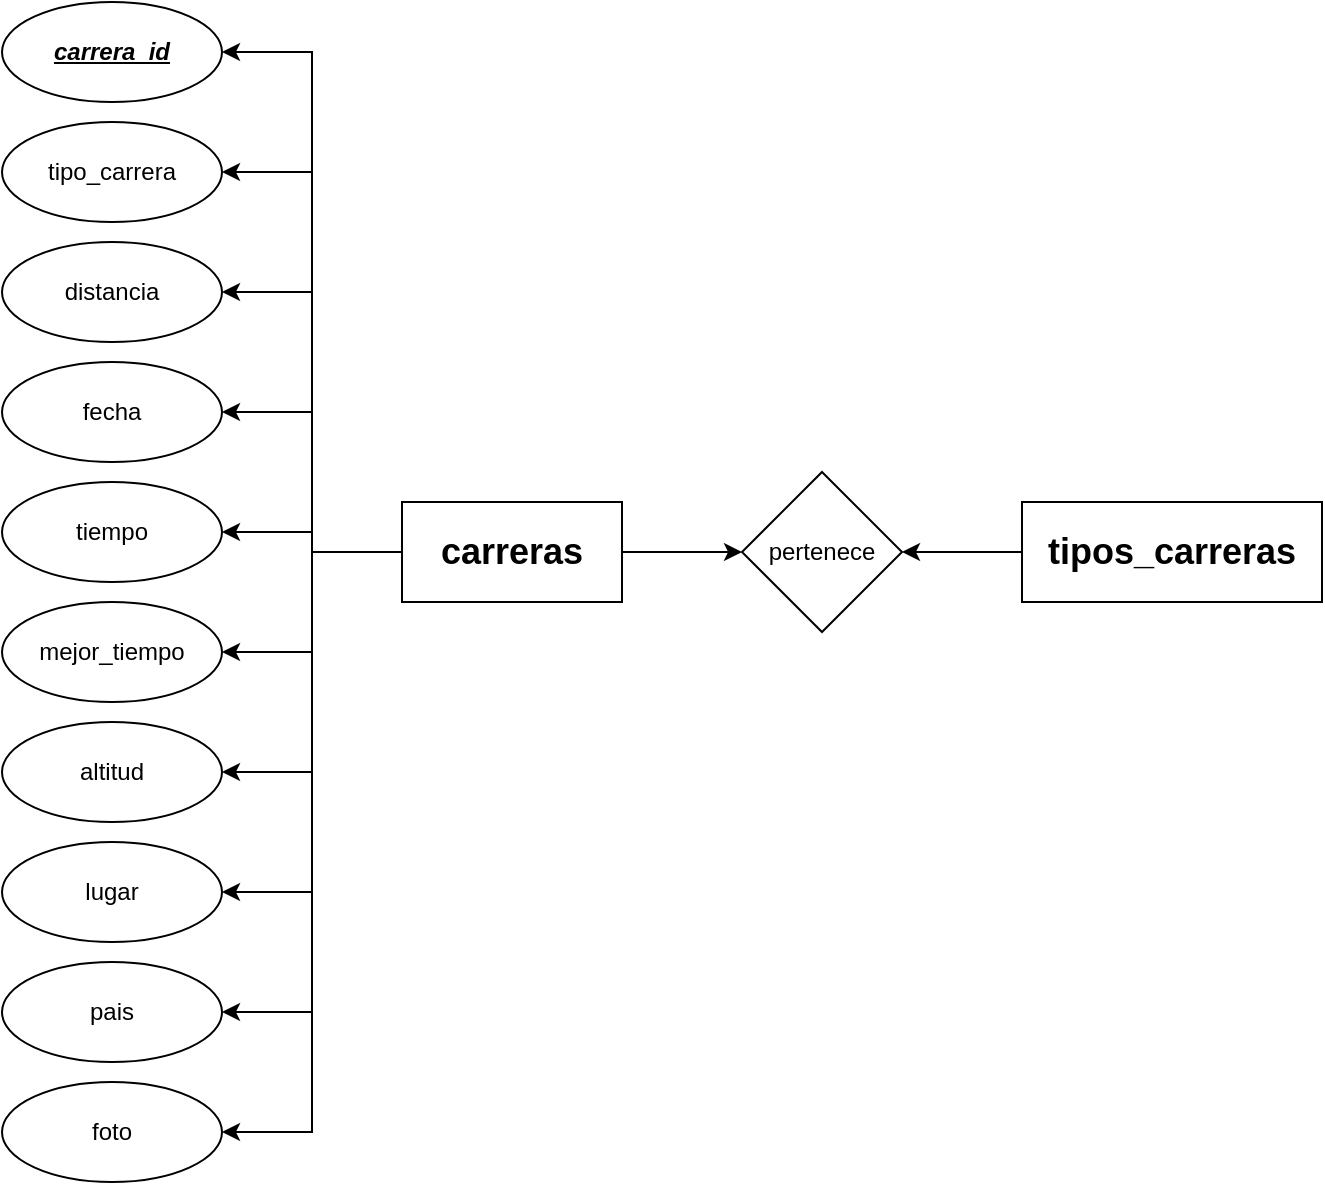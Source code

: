 <mxfile version="25.0.3">
  <diagram name="Página-1" id="q78ti-cyeS7mAO9AlYpq">
    <mxGraphModel dx="1647" dy="890" grid="1" gridSize="10" guides="1" tooltips="1" connect="1" arrows="1" fold="1" page="1" pageScale="1" pageWidth="827" pageHeight="1169" math="0" shadow="0">
      <root>
        <mxCell id="0" />
        <mxCell id="1" parent="0" />
        <mxCell id="hmxcP7MvceyvJAKSfmU0-37" style="edgeStyle=orthogonalEdgeStyle;rounded=0;orthogonalLoop=1;jettySize=auto;html=1;entryX=1;entryY=0.5;entryDx=0;entryDy=0;" edge="1" parent="1" source="hmxcP7MvceyvJAKSfmU0-5" target="hmxcP7MvceyvJAKSfmU0-14">
          <mxGeometry relative="1" as="geometry" />
        </mxCell>
        <mxCell id="hmxcP7MvceyvJAKSfmU0-38" style="edgeStyle=orthogonalEdgeStyle;rounded=0;orthogonalLoop=1;jettySize=auto;html=1;entryX=1;entryY=0.5;entryDx=0;entryDy=0;" edge="1" parent="1" source="hmxcP7MvceyvJAKSfmU0-5" target="hmxcP7MvceyvJAKSfmU0-28">
          <mxGeometry relative="1" as="geometry" />
        </mxCell>
        <mxCell id="hmxcP7MvceyvJAKSfmU0-39" style="edgeStyle=orthogonalEdgeStyle;rounded=0;orthogonalLoop=1;jettySize=auto;html=1;entryX=1;entryY=0.5;entryDx=0;entryDy=0;" edge="1" parent="1" source="hmxcP7MvceyvJAKSfmU0-5" target="hmxcP7MvceyvJAKSfmU0-29">
          <mxGeometry relative="1" as="geometry" />
        </mxCell>
        <mxCell id="hmxcP7MvceyvJAKSfmU0-41" style="edgeStyle=orthogonalEdgeStyle;rounded=0;orthogonalLoop=1;jettySize=auto;html=1;entryX=1;entryY=0.5;entryDx=0;entryDy=0;" edge="1" parent="1" source="hmxcP7MvceyvJAKSfmU0-5" target="hmxcP7MvceyvJAKSfmU0-30">
          <mxGeometry relative="1" as="geometry" />
        </mxCell>
        <mxCell id="hmxcP7MvceyvJAKSfmU0-42" style="edgeStyle=orthogonalEdgeStyle;rounded=0;orthogonalLoop=1;jettySize=auto;html=1;entryX=1;entryY=0.5;entryDx=0;entryDy=0;" edge="1" parent="1" source="hmxcP7MvceyvJAKSfmU0-5" target="hmxcP7MvceyvJAKSfmU0-31">
          <mxGeometry relative="1" as="geometry" />
        </mxCell>
        <mxCell id="hmxcP7MvceyvJAKSfmU0-43" style="edgeStyle=orthogonalEdgeStyle;rounded=0;orthogonalLoop=1;jettySize=auto;html=1;entryX=1;entryY=0.5;entryDx=0;entryDy=0;" edge="1" parent="1" source="hmxcP7MvceyvJAKSfmU0-5" target="hmxcP7MvceyvJAKSfmU0-32">
          <mxGeometry relative="1" as="geometry" />
        </mxCell>
        <mxCell id="hmxcP7MvceyvJAKSfmU0-44" style="edgeStyle=orthogonalEdgeStyle;rounded=0;orthogonalLoop=1;jettySize=auto;html=1;entryX=1;entryY=0.5;entryDx=0;entryDy=0;" edge="1" parent="1" source="hmxcP7MvceyvJAKSfmU0-5" target="hmxcP7MvceyvJAKSfmU0-33">
          <mxGeometry relative="1" as="geometry" />
        </mxCell>
        <mxCell id="hmxcP7MvceyvJAKSfmU0-45" style="edgeStyle=orthogonalEdgeStyle;rounded=0;orthogonalLoop=1;jettySize=auto;html=1;entryX=1;entryY=0.5;entryDx=0;entryDy=0;" edge="1" parent="1" source="hmxcP7MvceyvJAKSfmU0-5" target="hmxcP7MvceyvJAKSfmU0-34">
          <mxGeometry relative="1" as="geometry" />
        </mxCell>
        <mxCell id="hmxcP7MvceyvJAKSfmU0-46" style="edgeStyle=orthogonalEdgeStyle;rounded=0;orthogonalLoop=1;jettySize=auto;html=1;entryX=1;entryY=0.5;entryDx=0;entryDy=0;" edge="1" parent="1" source="hmxcP7MvceyvJAKSfmU0-5" target="hmxcP7MvceyvJAKSfmU0-35">
          <mxGeometry relative="1" as="geometry" />
        </mxCell>
        <mxCell id="hmxcP7MvceyvJAKSfmU0-47" style="edgeStyle=orthogonalEdgeStyle;rounded=0;orthogonalLoop=1;jettySize=auto;html=1;entryX=1;entryY=0.5;entryDx=0;entryDy=0;" edge="1" parent="1" source="hmxcP7MvceyvJAKSfmU0-5" target="hmxcP7MvceyvJAKSfmU0-36">
          <mxGeometry relative="1" as="geometry" />
        </mxCell>
        <mxCell id="hmxcP7MvceyvJAKSfmU0-51" style="edgeStyle=orthogonalEdgeStyle;rounded=0;orthogonalLoop=1;jettySize=auto;html=1;entryX=0;entryY=0.5;entryDx=0;entryDy=0;" edge="1" parent="1" source="hmxcP7MvceyvJAKSfmU0-5" target="hmxcP7MvceyvJAKSfmU0-49">
          <mxGeometry relative="1" as="geometry" />
        </mxCell>
        <mxCell id="hmxcP7MvceyvJAKSfmU0-5" value="&lt;font style=&quot;font-size: 18px;&quot;&gt;carreras&lt;/font&gt;" style="rounded=0;whiteSpace=wrap;html=1;fontFamily=Helvetica;fontStyle=1" vertex="1" parent="1">
          <mxGeometry x="260" y="310" width="110" height="50" as="geometry" />
        </mxCell>
        <mxCell id="hmxcP7MvceyvJAKSfmU0-14" value="&lt;i&gt;&lt;font style=&quot;font-size: 12px;&quot;&gt;&lt;u style=&quot;&quot;&gt;&lt;b&gt;carrera_id&lt;/b&gt;&lt;/u&gt;&lt;/font&gt;&lt;/i&gt;" style="ellipse;whiteSpace=wrap;html=1;" vertex="1" parent="1">
          <mxGeometry x="60" y="60" width="110" height="50" as="geometry" />
        </mxCell>
        <mxCell id="hmxcP7MvceyvJAKSfmU0-28" value="&lt;font style=&quot;font-size: 12px;&quot;&gt;tipo_carrera&lt;/font&gt;" style="ellipse;whiteSpace=wrap;html=1;" vertex="1" parent="1">
          <mxGeometry x="60" y="120" width="110" height="50" as="geometry" />
        </mxCell>
        <mxCell id="hmxcP7MvceyvJAKSfmU0-29" value="&lt;font style=&quot;font-size: 12px;&quot;&gt;distancia&lt;/font&gt;" style="ellipse;whiteSpace=wrap;html=1;" vertex="1" parent="1">
          <mxGeometry x="60" y="180" width="110" height="50" as="geometry" />
        </mxCell>
        <mxCell id="hmxcP7MvceyvJAKSfmU0-30" value="&lt;font style=&quot;font-size: 12px;&quot;&gt;fecha&lt;/font&gt;" style="ellipse;whiteSpace=wrap;html=1;" vertex="1" parent="1">
          <mxGeometry x="60" y="240" width="110" height="50" as="geometry" />
        </mxCell>
        <mxCell id="hmxcP7MvceyvJAKSfmU0-31" value="&lt;font style=&quot;font-size: 12px;&quot;&gt;tiempo&lt;/font&gt;" style="ellipse;whiteSpace=wrap;html=1;" vertex="1" parent="1">
          <mxGeometry x="60" y="300" width="110" height="50" as="geometry" />
        </mxCell>
        <mxCell id="hmxcP7MvceyvJAKSfmU0-32" value="&lt;font style=&quot;font-size: 12px;&quot;&gt;mejor_tiempo&lt;/font&gt;" style="ellipse;whiteSpace=wrap;html=1;" vertex="1" parent="1">
          <mxGeometry x="60" y="360" width="110" height="50" as="geometry" />
        </mxCell>
        <mxCell id="hmxcP7MvceyvJAKSfmU0-33" value="&lt;font style=&quot;font-size: 12px;&quot;&gt;altitud&lt;/font&gt;" style="ellipse;whiteSpace=wrap;html=1;" vertex="1" parent="1">
          <mxGeometry x="60" y="420" width="110" height="50" as="geometry" />
        </mxCell>
        <mxCell id="hmxcP7MvceyvJAKSfmU0-34" value="&lt;font style=&quot;font-size: 12px;&quot;&gt;lugar&lt;/font&gt;" style="ellipse;whiteSpace=wrap;html=1;" vertex="1" parent="1">
          <mxGeometry x="60" y="480" width="110" height="50" as="geometry" />
        </mxCell>
        <mxCell id="hmxcP7MvceyvJAKSfmU0-35" value="&lt;font style=&quot;font-size: 12px;&quot;&gt;pais&lt;/font&gt;" style="ellipse;whiteSpace=wrap;html=1;" vertex="1" parent="1">
          <mxGeometry x="60" y="540" width="110" height="50" as="geometry" />
        </mxCell>
        <mxCell id="hmxcP7MvceyvJAKSfmU0-36" value="foto" style="ellipse;whiteSpace=wrap;html=1;" vertex="1" parent="1">
          <mxGeometry x="60" y="600" width="110" height="50" as="geometry" />
        </mxCell>
        <mxCell id="hmxcP7MvceyvJAKSfmU0-52" style="edgeStyle=orthogonalEdgeStyle;rounded=0;orthogonalLoop=1;jettySize=auto;html=1;entryX=1;entryY=0.5;entryDx=0;entryDy=0;" edge="1" parent="1" source="hmxcP7MvceyvJAKSfmU0-48" target="hmxcP7MvceyvJAKSfmU0-49">
          <mxGeometry relative="1" as="geometry" />
        </mxCell>
        <mxCell id="hmxcP7MvceyvJAKSfmU0-48" value="&lt;font style=&quot;font-size: 18px;&quot;&gt;tipos_carreras&lt;/font&gt;" style="rounded=0;whiteSpace=wrap;html=1;fontFamily=Helvetica;fontStyle=1" vertex="1" parent="1">
          <mxGeometry x="570" y="310" width="150" height="50" as="geometry" />
        </mxCell>
        <mxCell id="hmxcP7MvceyvJAKSfmU0-49" value="pertenece" style="rhombus;whiteSpace=wrap;html=1;" vertex="1" parent="1">
          <mxGeometry x="430" y="295" width="80" height="80" as="geometry" />
        </mxCell>
      </root>
    </mxGraphModel>
  </diagram>
</mxfile>
